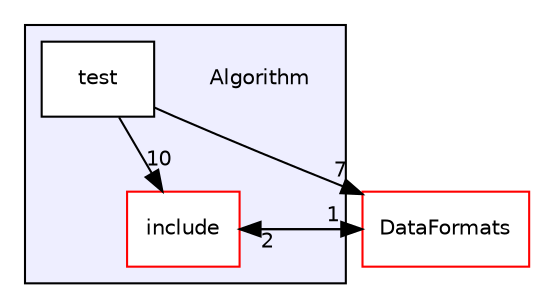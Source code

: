 digraph "/home/travis/build/AliceO2Group/AliceO2/Algorithm" {
  bgcolor=transparent;
  compound=true
  node [ fontsize="10", fontname="Helvetica"];
  edge [ labelfontsize="10", labelfontname="Helvetica"];
  subgraph clusterdir_8ba487e25de5ee77e05e9dce7582cb98 {
    graph [ bgcolor="#eeeeff", pencolor="black", label="" URL="dir_8ba487e25de5ee77e05e9dce7582cb98.html"];
    dir_8ba487e25de5ee77e05e9dce7582cb98 [shape=plaintext label="Algorithm"];
    dir_b462f90fe076c16030c341e96d9a0ccf [shape=box label="include" color="red" fillcolor="white" style="filled" URL="dir_b462f90fe076c16030c341e96d9a0ccf.html"];
    dir_2548cd999f9c9448f6c6f0fe464d9f93 [shape=box label="test" color="black" fillcolor="white" style="filled" URL="dir_2548cd999f9c9448f6c6f0fe464d9f93.html"];
  }
  dir_2171f7ec022c5423887b07c69b2f5b48 [shape=box label="DataFormats" color="red" URL="dir_2171f7ec022c5423887b07c69b2f5b48.html"];
  dir_2548cd999f9c9448f6c6f0fe464d9f93->dir_b462f90fe076c16030c341e96d9a0ccf [headlabel="10", labeldistance=1.5 headhref="dir_000003_000001.html"];
  dir_2548cd999f9c9448f6c6f0fe464d9f93->dir_2171f7ec022c5423887b07c69b2f5b48 [headlabel="7", labeldistance=1.5 headhref="dir_000003_000090.html"];
  dir_b462f90fe076c16030c341e96d9a0ccf->dir_2171f7ec022c5423887b07c69b2f5b48 [headlabel="1", labeldistance=1.5 headhref="dir_000001_000090.html"];
  dir_2171f7ec022c5423887b07c69b2f5b48->dir_b462f90fe076c16030c341e96d9a0ccf [headlabel="2", labeldistance=1.5 headhref="dir_000090_000001.html"];
}
